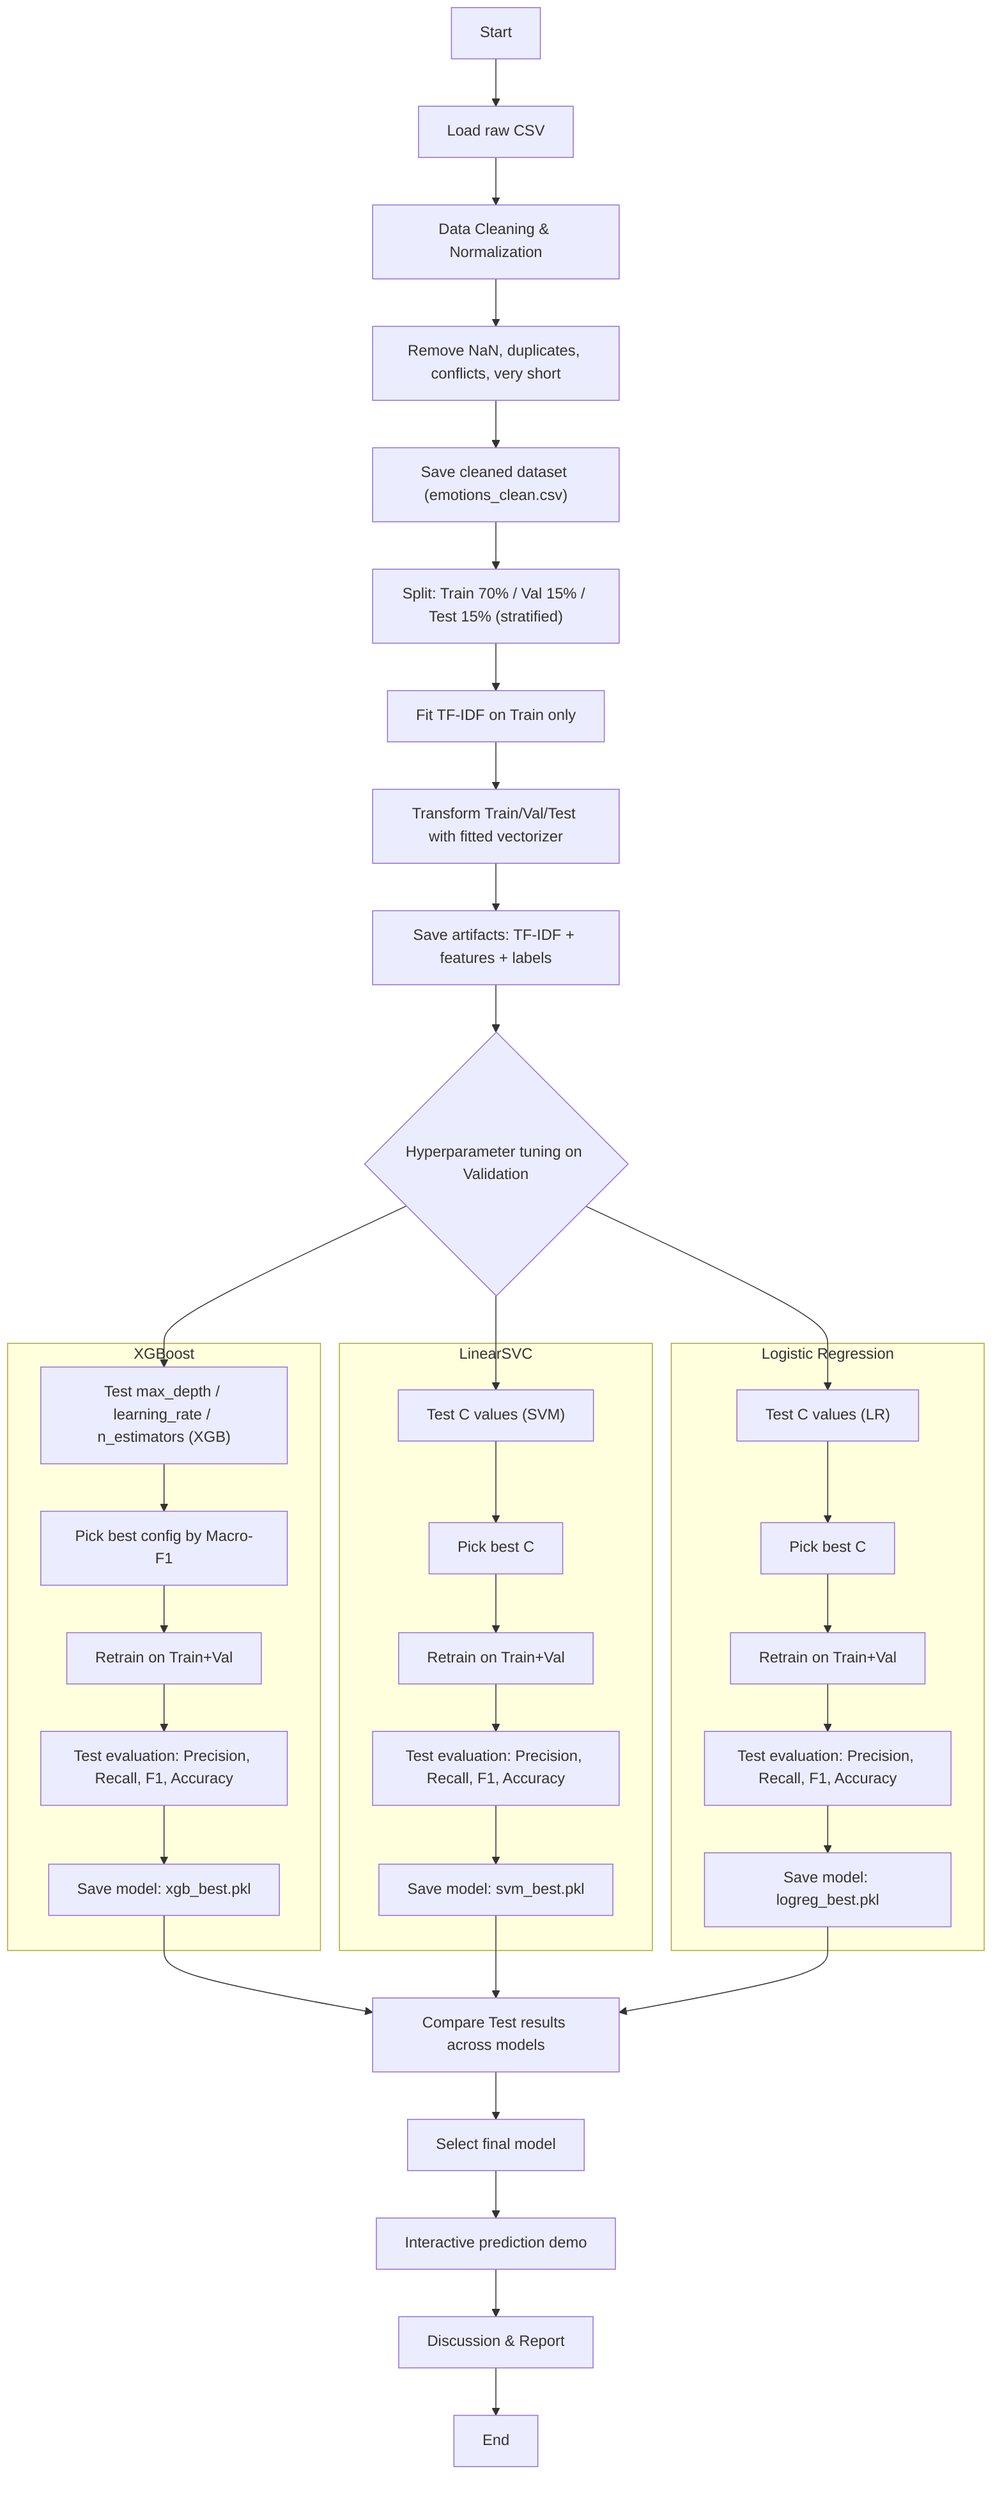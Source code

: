 flowchart TB
A[Start] --> B[Load raw CSV]
B --> C[Data Cleaning & Normalization]
C --> D[Remove NaN, duplicates, conflicts, very short]
D --> E["Save cleaned dataset (emotions_clean.csv)"]
E --> F["Split: Train 70% / Val 15% / Test 15% (stratified)"]
F --> G[Fit TF-IDF on Train only]
G --> H[Transform Train/Val/Test with fitted vectorizer]
H --> I[Save artifacts: TF-IDF + features + labels]

I --> J{Hyperparameter tuning on Validation}
    J --> X1["Test max_depth / learning_rate / n_estimators (XGB)"]
    J --> S1["Test C values (SVM)"]
    J --> L1["Test C values (LR)"]

subgraph XGB[XGBoost]
    X1 --> X2[Pick best config by Macro-F1]
    X2 --> X3[Retrain on Train+Val]
    X3 --> X4[Test evaluation: Precision, Recall, F1, Accuracy]
    X4 --> X5[Save model: xgb_best.pkl]
end

subgraph SVM[LinearSVC]
    S1 --> S2[Pick best C]
    S2 --> S3[Retrain on Train+Val]
    S3 --> S4[Test evaluation: Precision, Recall, F1, Accuracy]
    S4 --> S5[Save model: svm_best.pkl]
end

subgraph LR[Logistic Regression]
    L1 --> L2[Pick best C]
    L2 --> L3[Retrain on Train+Val]
    L3 --> L4[Test evaluation: Precision, Recall, F1, Accuracy]
    L4 --> L5[Save model: logreg_best.pkl]
end

X5 --> Z[Compare Test results across models]
S5 --> Z
L5 --> Z
Z --> AA[Select final model]
AA --> AB[Interactive prediction demo]
AB --> AC[Discussion & Report]
AC --> AD[End]